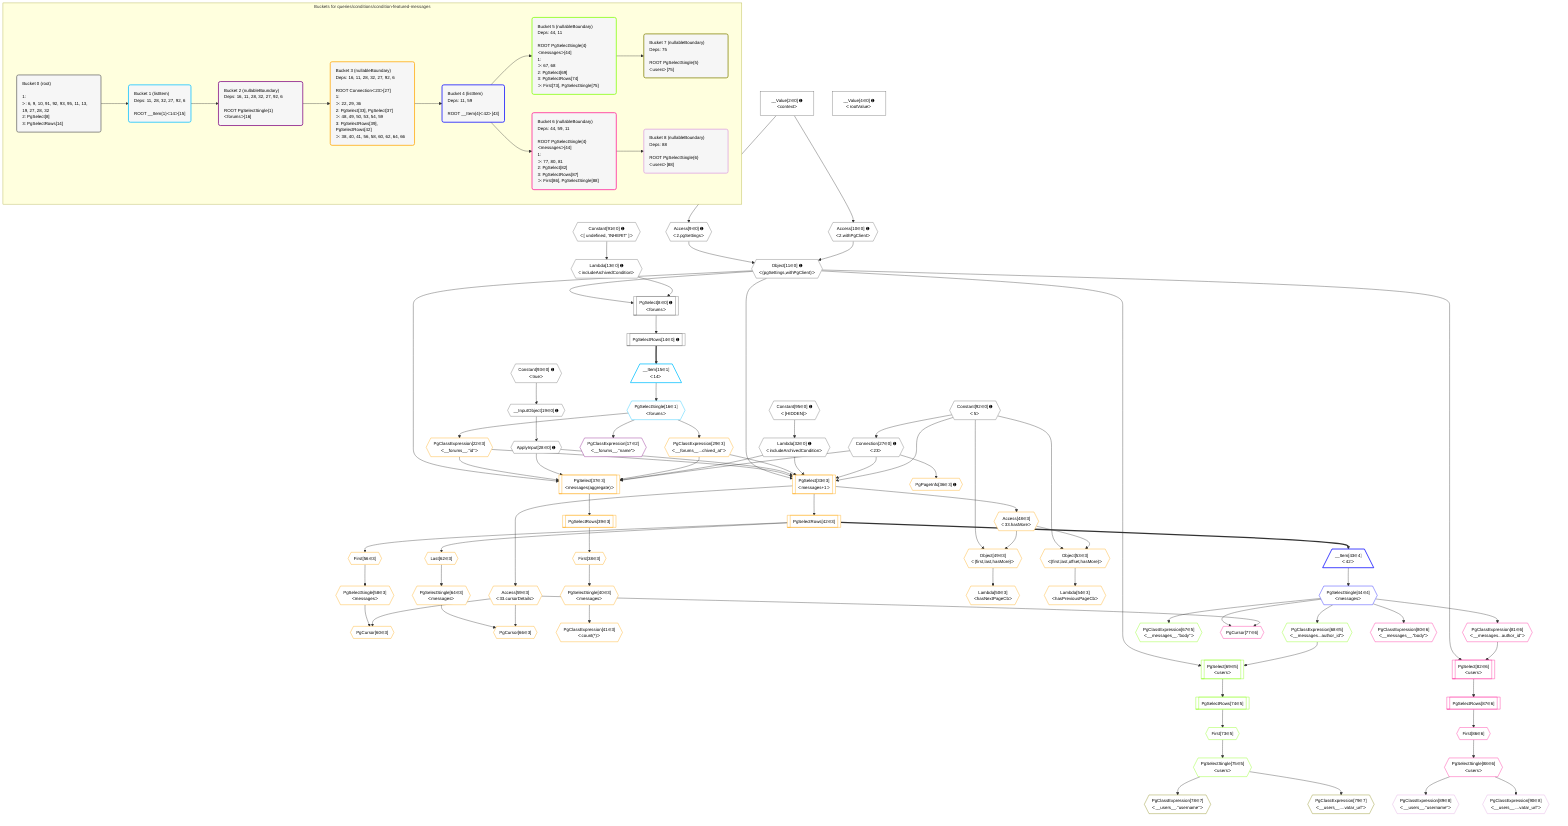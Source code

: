 %%{init: {'themeVariables': { 'fontSize': '12px'}}}%%
graph TD
    classDef path fill:#eee,stroke:#000,color:#000
    classDef plan fill:#fff,stroke-width:1px,color:#000
    classDef itemplan fill:#fff,stroke-width:2px,color:#000
    classDef unbatchedplan fill:#dff,stroke-width:1px,color:#000
    classDef sideeffectplan fill:#fcc,stroke-width:2px,color:#000
    classDef bucket fill:#f6f6f6,color:#000,stroke-width:2px,text-align:left

    subgraph "Buckets for queries/conditions/condition-featured-messages"
    Bucket0("Bucket 0 (root)<br /><br />1: <br />ᐳ: 6, 9, 10, 91, 92, 93, 95, 11, 13, 19, 27, 28, 32<br />2: PgSelect[8]<br />3: PgSelectRows[14]"):::bucket
    Bucket1("Bucket 1 (listItem)<br />Deps: 11, 28, 32, 27, 92, 6<br /><br />ROOT __Item{1}ᐸ14ᐳ[15]"):::bucket
    Bucket2("Bucket 2 (nullableBoundary)<br />Deps: 16, 11, 28, 32, 27, 92, 6<br /><br />ROOT PgSelectSingle{1}ᐸforumsᐳ[16]"):::bucket
    Bucket3("Bucket 3 (nullableBoundary)<br />Deps: 16, 11, 28, 32, 27, 92, 6<br /><br />ROOT Connectionᐸ23ᐳ[27]<br />1: <br />ᐳ: 22, 29, 36<br />2: PgSelect[33], PgSelect[37]<br />ᐳ: 48, 49, 50, 53, 54, 59<br />3: PgSelectRows[39], PgSelectRows[42]<br />ᐳ: 38, 40, 41, 56, 58, 60, 62, 64, 66"):::bucket
    Bucket4("Bucket 4 (listItem)<br />Deps: 11, 59<br /><br />ROOT __Item{4}ᐸ42ᐳ[43]"):::bucket
    Bucket5("Bucket 5 (nullableBoundary)<br />Deps: 44, 11<br /><br />ROOT PgSelectSingle{4}ᐸmessagesᐳ[44]<br />1: <br />ᐳ: 67, 68<br />2: PgSelect[69]<br />3: PgSelectRows[74]<br />ᐳ: First[73], PgSelectSingle[75]"):::bucket
    Bucket6("Bucket 6 (nullableBoundary)<br />Deps: 44, 59, 11<br /><br />ROOT PgSelectSingle{4}ᐸmessagesᐳ[44]<br />1: <br />ᐳ: 77, 80, 81<br />2: PgSelect[82]<br />3: PgSelectRows[87]<br />ᐳ: First[86], PgSelectSingle[88]"):::bucket
    Bucket7("Bucket 7 (nullableBoundary)<br />Deps: 75<br /><br />ROOT PgSelectSingle{5}ᐸusersᐳ[75]"):::bucket
    Bucket8("Bucket 8 (nullableBoundary)<br />Deps: 88<br /><br />ROOT PgSelectSingle{6}ᐸusersᐳ[88]"):::bucket
    end
    Bucket0 --> Bucket1
    Bucket1 --> Bucket2
    Bucket2 --> Bucket3
    Bucket3 --> Bucket4
    Bucket4 --> Bucket5 & Bucket6
    Bucket5 --> Bucket7
    Bucket6 --> Bucket8

    %% plan dependencies
    PgSelect8[["PgSelect[8∈0] ➊<br />ᐸforumsᐳ"]]:::plan
    Object11{{"Object[11∈0] ➊<br />ᐸ{pgSettings,withPgClient}ᐳ"}}:::plan
    Lambda13{{"Lambda[13∈0] ➊<br />ᐸincludeArchivedConditionᐳ"}}:::plan
    Object11 & Lambda13 --> PgSelect8
    Access9{{"Access[9∈0] ➊<br />ᐸ2.pgSettingsᐳ"}}:::plan
    Access10{{"Access[10∈0] ➊<br />ᐸ2.withPgClientᐳ"}}:::plan
    Access9 & Access10 --> Object11
    __Value2["__Value[2∈0] ➊<br />ᐸcontextᐳ"]:::plan
    __Value2 --> Access9
    __Value2 --> Access10
    Constant91{{"Constant[91∈0] ➊<br />ᐸ[ undefined, 'INHERIT' ]ᐳ"}}:::plan
    Constant91 --> Lambda13
    PgSelectRows14[["PgSelectRows[14∈0] ➊"]]:::plan
    PgSelect8 --> PgSelectRows14
    __InputObject19{{"__InputObject[19∈0] ➊"}}:::plan
    Constant93{{"Constant[93∈0] ➊<br />ᐸtrueᐳ"}}:::plan
    Constant93 --> __InputObject19
    Connection27{{"Connection[27∈0] ➊<br />ᐸ23ᐳ"}}:::plan
    Constant92{{"Constant[92∈0] ➊<br />ᐸ5ᐳ"}}:::plan
    Constant92 --> Connection27
    ApplyInput28{{"ApplyInput[28∈0] ➊"}}:::plan
    __InputObject19 --> ApplyInput28
    Lambda32{{"Lambda[32∈0] ➊<br />ᐸincludeArchivedConditionᐳ"}}:::plan
    Constant95{{"Constant[95∈0] ➊<br />ᐸ[HIDDEN]ᐳ"}}:::plan
    Constant95 --> Lambda32
    __Value4["__Value[4∈0] ➊<br />ᐸrootValueᐳ"]:::plan
    __Item15[/"__Item[15∈1]<br />ᐸ14ᐳ"\]:::itemplan
    PgSelectRows14 ==> __Item15
    PgSelectSingle16{{"PgSelectSingle[16∈1]<br />ᐸforumsᐳ"}}:::plan
    __Item15 --> PgSelectSingle16
    PgClassExpression17{{"PgClassExpression[17∈2]<br />ᐸ__forums__.”name”ᐳ"}}:::plan
    PgSelectSingle16 --> PgClassExpression17
    PgSelect33[["PgSelect[33∈3]<br />ᐸmessages+1ᐳ"]]:::plan
    PgClassExpression22{{"PgClassExpression[22∈3]<br />ᐸ__forums__.”id”ᐳ"}}:::plan
    PgClassExpression29{{"PgClassExpression[29∈3]<br />ᐸ__forums__...chived_at”ᐳ"}}:::plan
    Object11 & PgClassExpression22 & ApplyInput28 & PgClassExpression29 & Lambda32 & Connection27 & Constant92 --> PgSelect33
    PgSelect37[["PgSelect[37∈3]<br />ᐸmessages(aggregate)ᐳ"]]:::plan
    Object11 & PgClassExpression22 & ApplyInput28 & PgClassExpression29 & Lambda32 & Connection27 --> PgSelect37
    Object53{{"Object[53∈3]<br />ᐸ{first,last,offset,hasMore}ᐳ"}}:::plan
    Access48{{"Access[48∈3]<br />ᐸ33.hasMoreᐳ"}}:::plan
    Constant92 & Access48 --> Object53
    Object49{{"Object[49∈3]<br />ᐸ{first,last,hasMore}ᐳ"}}:::plan
    Constant92 & Access48 --> Object49
    PgCursor60{{"PgCursor[60∈3]"}}:::plan
    PgSelectSingle58{{"PgSelectSingle[58∈3]<br />ᐸmessagesᐳ"}}:::plan
    Access59{{"Access[59∈3]<br />ᐸ33.cursorDetailsᐳ"}}:::plan
    PgSelectSingle58 & Access59 --> PgCursor60
    PgCursor66{{"PgCursor[66∈3]"}}:::plan
    PgSelectSingle64{{"PgSelectSingle[64∈3]<br />ᐸmessagesᐳ"}}:::plan
    PgSelectSingle64 & Access59 --> PgCursor66
    PgSelectSingle16 --> PgClassExpression22
    PgSelectSingle16 --> PgClassExpression29
    PgPageInfo36{{"PgPageInfo[36∈3] ➊"}}:::plan
    Connection27 --> PgPageInfo36
    First38{{"First[38∈3]"}}:::plan
    PgSelectRows39[["PgSelectRows[39∈3]"]]:::plan
    PgSelectRows39 --> First38
    PgSelect37 --> PgSelectRows39
    PgSelectSingle40{{"PgSelectSingle[40∈3]<br />ᐸmessagesᐳ"}}:::plan
    First38 --> PgSelectSingle40
    PgClassExpression41{{"PgClassExpression[41∈3]<br />ᐸcount(*)ᐳ"}}:::plan
    PgSelectSingle40 --> PgClassExpression41
    PgSelectRows42[["PgSelectRows[42∈3]"]]:::plan
    PgSelect33 --> PgSelectRows42
    PgSelect33 --> Access48
    Lambda50{{"Lambda[50∈3]<br />ᐸhasNextPageCbᐳ"}}:::plan
    Object49 --> Lambda50
    Lambda54{{"Lambda[54∈3]<br />ᐸhasPreviousPageCbᐳ"}}:::plan
    Object53 --> Lambda54
    First56{{"First[56∈3]"}}:::plan
    PgSelectRows42 --> First56
    First56 --> PgSelectSingle58
    PgSelect33 --> Access59
    Last62{{"Last[62∈3]"}}:::plan
    PgSelectRows42 --> Last62
    Last62 --> PgSelectSingle64
    __Item43[/"__Item[43∈4]<br />ᐸ42ᐳ"\]:::itemplan
    PgSelectRows42 ==> __Item43
    PgSelectSingle44{{"PgSelectSingle[44∈4]<br />ᐸmessagesᐳ"}}:::plan
    __Item43 --> PgSelectSingle44
    PgSelect69[["PgSelect[69∈5]<br />ᐸusersᐳ"]]:::plan
    PgClassExpression68{{"PgClassExpression[68∈5]<br />ᐸ__messages...author_id”ᐳ"}}:::plan
    Object11 & PgClassExpression68 --> PgSelect69
    PgClassExpression67{{"PgClassExpression[67∈5]<br />ᐸ__messages__.”body”ᐳ"}}:::plan
    PgSelectSingle44 --> PgClassExpression67
    PgSelectSingle44 --> PgClassExpression68
    First73{{"First[73∈5]"}}:::plan
    PgSelectRows74[["PgSelectRows[74∈5]"]]:::plan
    PgSelectRows74 --> First73
    PgSelect69 --> PgSelectRows74
    PgSelectSingle75{{"PgSelectSingle[75∈5]<br />ᐸusersᐳ"}}:::plan
    First73 --> PgSelectSingle75
    PgClassExpression78{{"PgClassExpression[78∈7]<br />ᐸ__users__.”username”ᐳ"}}:::plan
    PgSelectSingle75 --> PgClassExpression78
    PgClassExpression79{{"PgClassExpression[79∈7]<br />ᐸ__users__....vatar_url”ᐳ"}}:::plan
    PgSelectSingle75 --> PgClassExpression79
    PgCursor77{{"PgCursor[77∈6]"}}:::plan
    PgSelectSingle44 & Access59 --> PgCursor77
    PgSelect82[["PgSelect[82∈6]<br />ᐸusersᐳ"]]:::plan
    PgClassExpression81{{"PgClassExpression[81∈6]<br />ᐸ__messages...author_id”ᐳ"}}:::plan
    Object11 & PgClassExpression81 --> PgSelect82
    PgClassExpression80{{"PgClassExpression[80∈6]<br />ᐸ__messages__.”body”ᐳ"}}:::plan
    PgSelectSingle44 --> PgClassExpression80
    PgSelectSingle44 --> PgClassExpression81
    First86{{"First[86∈6]"}}:::plan
    PgSelectRows87[["PgSelectRows[87∈6]"]]:::plan
    PgSelectRows87 --> First86
    PgSelect82 --> PgSelectRows87
    PgSelectSingle88{{"PgSelectSingle[88∈6]<br />ᐸusersᐳ"}}:::plan
    First86 --> PgSelectSingle88
    PgClassExpression89{{"PgClassExpression[89∈8]<br />ᐸ__users__.”username”ᐳ"}}:::plan
    PgSelectSingle88 --> PgClassExpression89
    PgClassExpression90{{"PgClassExpression[90∈8]<br />ᐸ__users__....vatar_url”ᐳ"}}:::plan
    PgSelectSingle88 --> PgClassExpression90

    %% define steps
    classDef bucket0 stroke:#696969
    class Bucket0,__Value2,__Value4,PgSelect8,Access9,Access10,Object11,Lambda13,PgSelectRows14,__InputObject19,Connection27,ApplyInput28,Lambda32,Constant91,Constant92,Constant93,Constant95 bucket0
    classDef bucket1 stroke:#00bfff
    class Bucket1,__Item15,PgSelectSingle16 bucket1
    classDef bucket2 stroke:#7f007f
    class Bucket2,PgClassExpression17 bucket2
    classDef bucket3 stroke:#ffa500
    class Bucket3,PgClassExpression22,PgClassExpression29,PgSelect33,PgPageInfo36,PgSelect37,First38,PgSelectRows39,PgSelectSingle40,PgClassExpression41,PgSelectRows42,Access48,Object49,Lambda50,Object53,Lambda54,First56,PgSelectSingle58,Access59,PgCursor60,Last62,PgSelectSingle64,PgCursor66 bucket3
    classDef bucket4 stroke:#0000ff
    class Bucket4,__Item43,PgSelectSingle44 bucket4
    classDef bucket5 stroke:#7fff00
    class Bucket5,PgClassExpression67,PgClassExpression68,PgSelect69,First73,PgSelectRows74,PgSelectSingle75 bucket5
    classDef bucket6 stroke:#ff1493
    class Bucket6,PgCursor77,PgClassExpression80,PgClassExpression81,PgSelect82,First86,PgSelectRows87,PgSelectSingle88 bucket6
    classDef bucket7 stroke:#808000
    class Bucket7,PgClassExpression78,PgClassExpression79 bucket7
    classDef bucket8 stroke:#dda0dd
    class Bucket8,PgClassExpression89,PgClassExpression90 bucket8